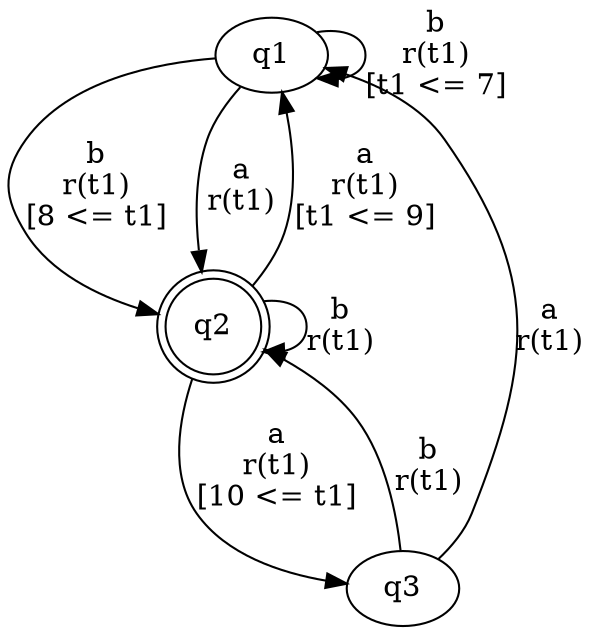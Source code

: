 digraph "tests_1/test24/solution202/solution" {
	q1[label=q1]
	q2[label=q2 shape=doublecircle]
	q3[label=q3]
	q1 -> q2[label="b\nr(t1)\n[8 <= t1]"]
	q2 -> q1[label="a\nr(t1)\n[t1 <= 9]"]
	q2 -> q2[label="b\nr(t1)\n"]
	q2 -> q3[label="a\nr(t1)\n[10 <= t1]"]
	q3 -> q2[label="b\nr(t1)\n"]
	q3 -> q1[label="a\nr(t1)\n"]
	q1 -> q2[label="a\nr(t1)\n"]
	q1 -> q1[label="b\nr(t1)\n[t1 <= 7]"]
}
